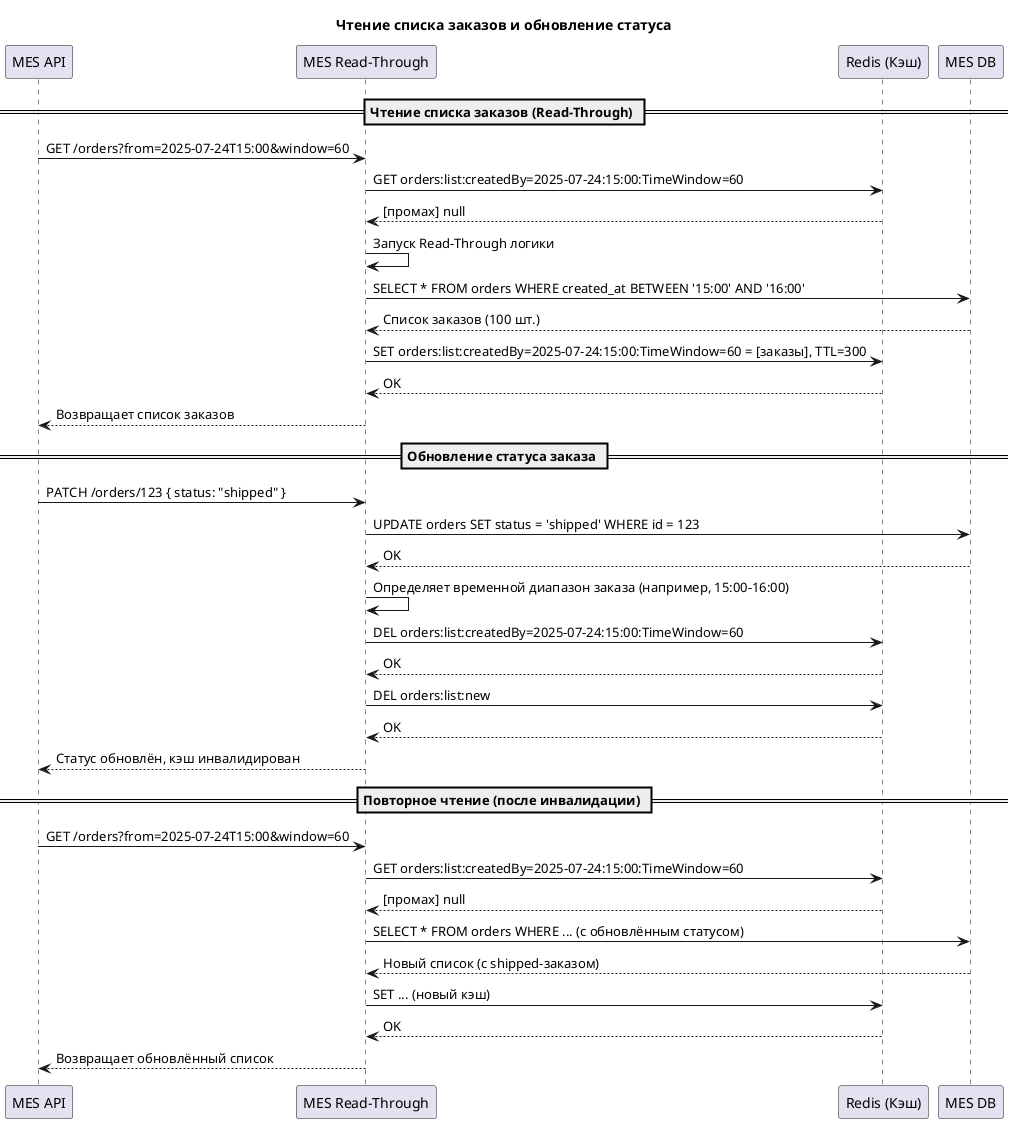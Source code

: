 @startuml
participant "MES API" as Client
participant "MES Read-Through" as App
participant "Redis (Кэш)" as Redis
participant "MES DB" as DB

title Чтение списка заказов и обновление статуса

== Чтение списка заказов (Read-Through) ==

Client -> App: GET /orders?from=2025-07-24T15:00&window=60
App -> Redis: GET orders:list:createdBy=2025-07-24:15:00:TimeWindow=60
Redis --> App: [промах] null

App -> App: Запуск Read-Through логики
App -> DB: SELECT * FROM orders WHERE created_at BETWEEN '15:00' AND '16:00'
DB --> App: Список заказов (100 шт.)

App -> Redis: SET orders:list:createdBy=2025-07-24:15:00:TimeWindow=60 = [заказы], TTL=300
Redis --> App: OK

App --> Client: Возвращает список заказов

== Обновление статуса заказа ==

Client -> App: PATCH /orders/123 { status: "shipped" }
App -> DB: UPDATE orders SET status = 'shipped' WHERE id = 123
DB --> App: OK

App -> App: Определяет временной диапазон заказа (например, 15:00–16:00)
App -> Redis: DEL orders:list:createdBy=2025-07-24:15:00:TimeWindow=60
Redis --> App: OK

App -> Redis: DEL orders:list:new
Redis --> App: OK

App --> Client: Статус обновлён, кэш инвалидирован

== Повторное чтение (после инвалидации) ==

Client -> App: GET /orders?from=2025-07-24T15:00&window=60
App -> Redis: GET orders:list:createdBy=2025-07-24:15:00:TimeWindow=60
Redis --> App: [промах] null

App -> DB: SELECT * FROM orders WHERE ... (с обновлённым статусом)
DB --> App: Новый список (с shipped-заказом)

App -> Redis: SET ... (новый кэш)
Redis --> App: OK

App --> Client: Возвращает обновлённый список
@enduml